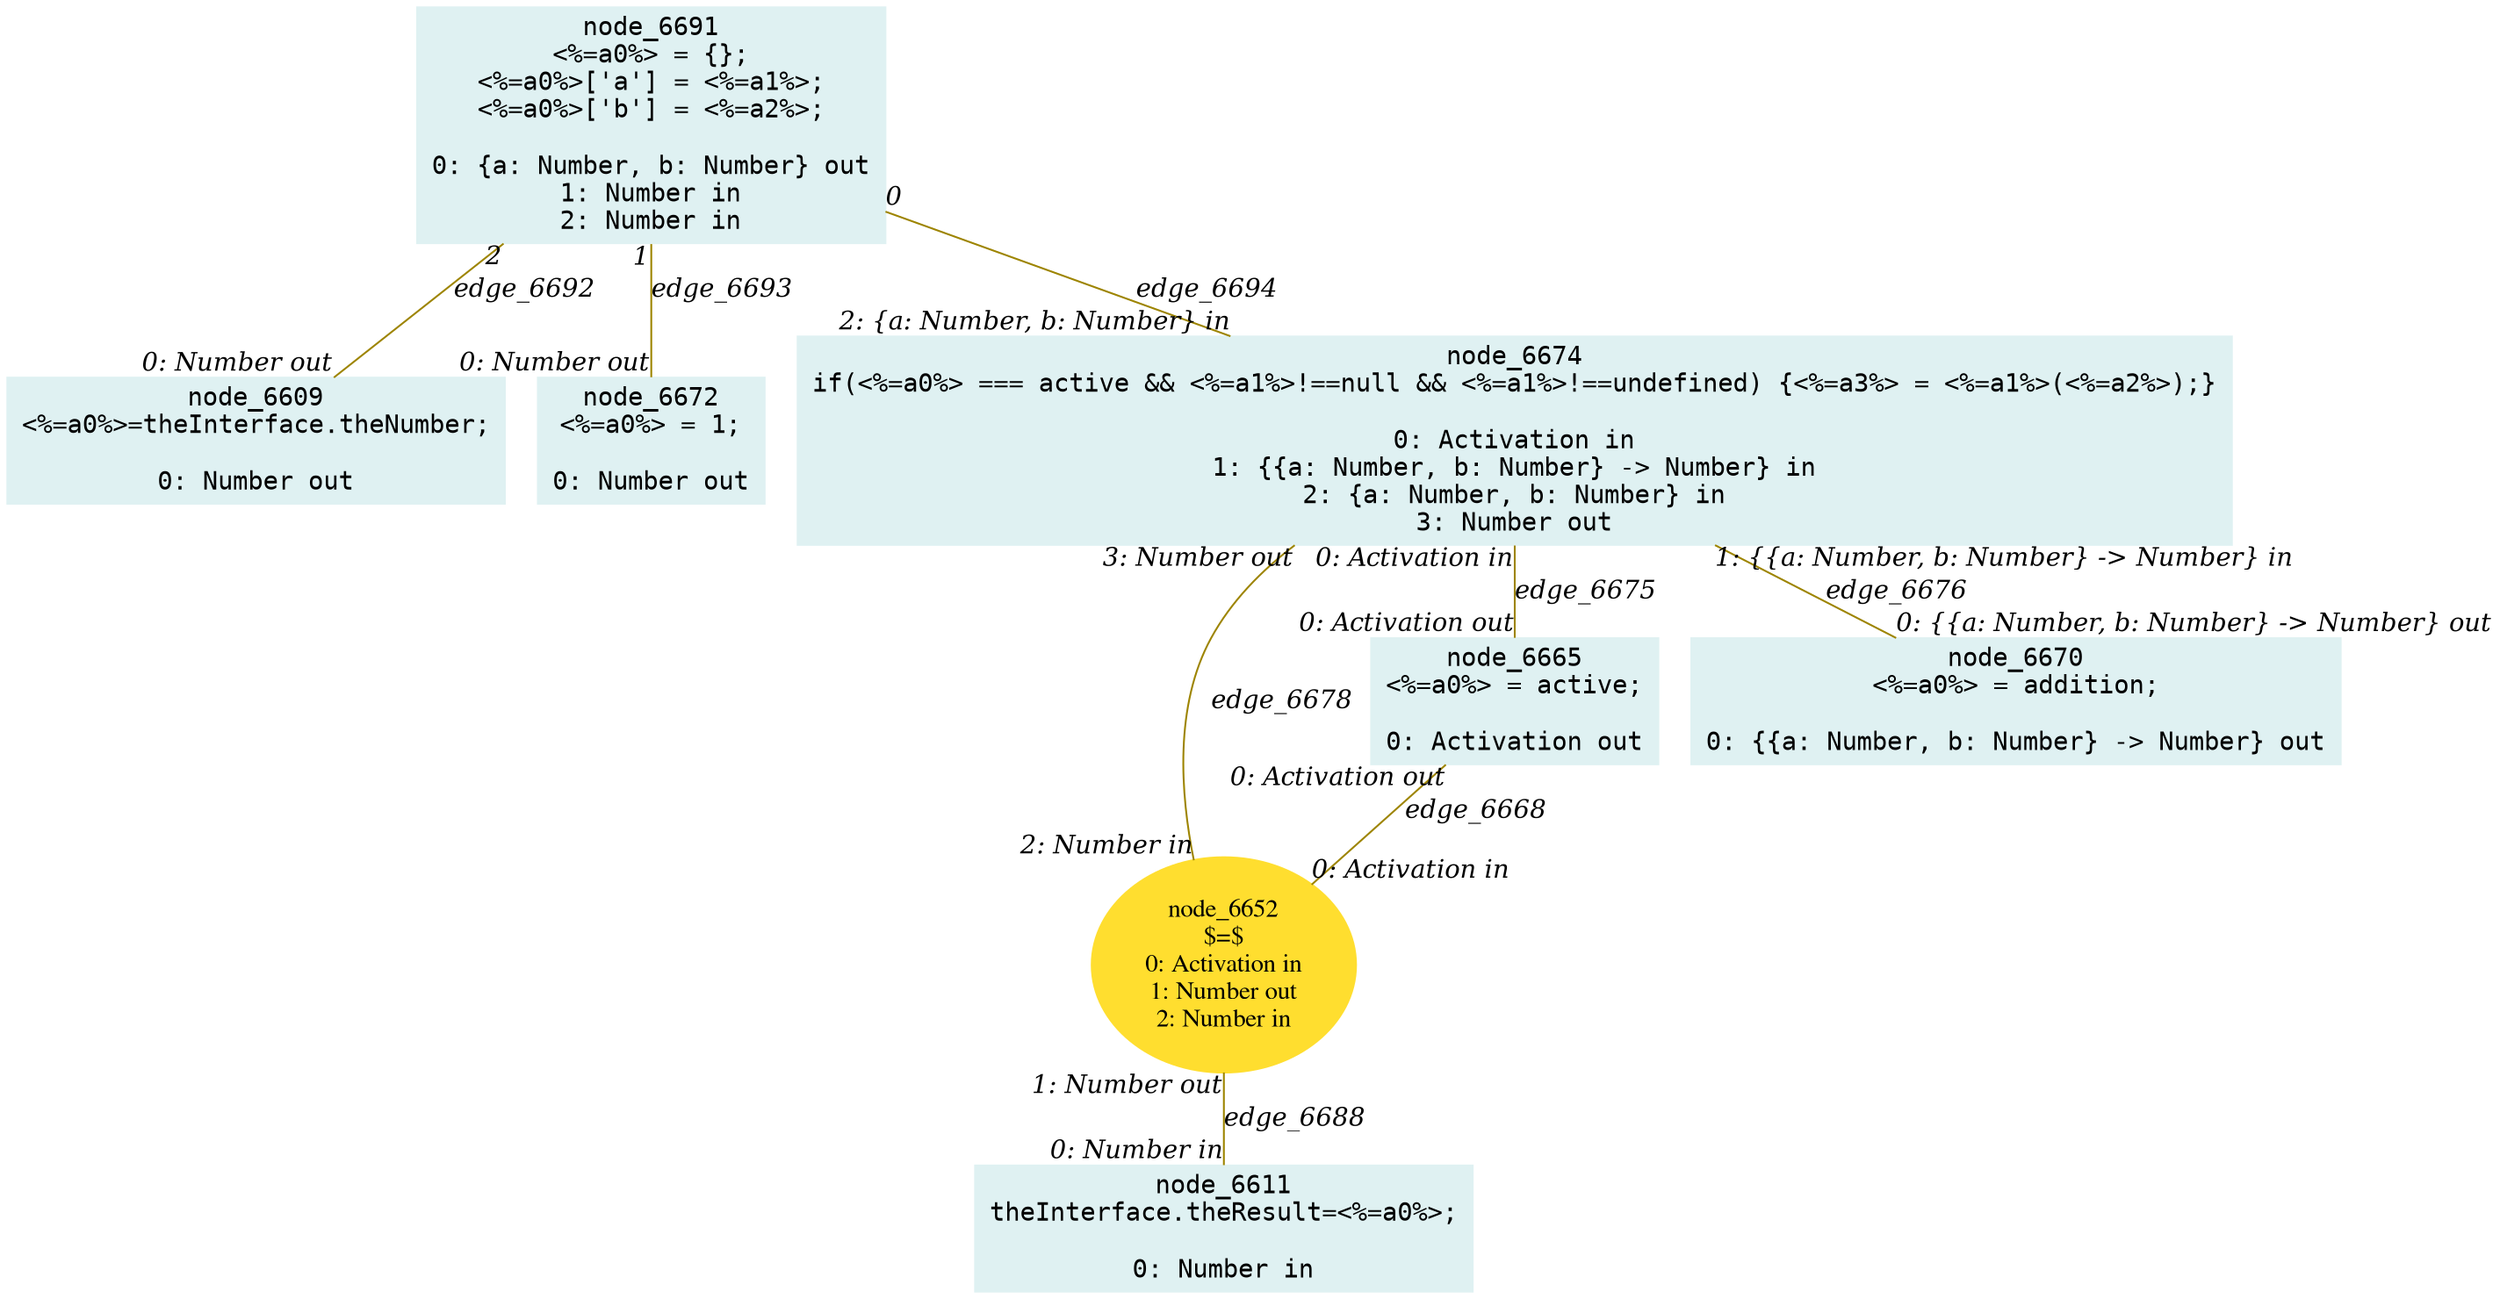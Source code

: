digraph g{node_6609 [shape="box", style="filled", color="#dff1f2", fontname="Courier", label="node_6609
<%=a0%>=theInterface.theNumber;

0: Number out" ]
node_6611 [shape="box", style="filled", color="#dff1f2", fontname="Courier", label="node_6611
theInterface.theResult=<%=a0%>;

0: Number in" ]
node_6652 [shape="ellipse", style="filled", color="#ffde2f", fontname="Times", label="node_6652
$=$
0: Activation in
1: Number out
2: Number in" ]
node_6665 [shape="box", style="filled", color="#dff1f2", fontname="Courier", label="node_6665
<%=a0%> = active;

0: Activation out" ]
node_6670 [shape="box", style="filled", color="#dff1f2", fontname="Courier", label="node_6670
<%=a0%> = addition;

0: {{a: Number, b: Number} -> Number} out" ]
node_6672 [shape="box", style="filled", color="#dff1f2", fontname="Courier", label="node_6672
<%=a0%> = 1;

0: Number out" ]
node_6674 [shape="box", style="filled", color="#dff1f2", fontname="Courier", label="node_6674
if(<%=a0%> === active && <%=a1%>!==null && <%=a1%>!==undefined) {<%=a3%> = <%=a1%>(<%=a2%>);}

0: Activation in
1: {{a: Number, b: Number} -> Number} in
2: {a: Number, b: Number} in
3: Number out" ]
node_6691 [shape="box", style="filled", color="#dff1f2", fontname="Courier", label="node_6691
<%=a0%> = {};
<%=a0%>['a'] = <%=a1%>;
<%=a0%>['b'] = <%=a2%>;

0: {a: Number, b: Number} out
1: Number in
2: Number in" ]
node_6665 -> node_6652 [dir=none, arrowHead=none, fontname="Times-Italic", arrowsize=1, color="#9d8400", label="edge_6668",  headlabel="0: Activation in", taillabel="0: Activation out" ]
node_6674 -> node_6665 [dir=none, arrowHead=none, fontname="Times-Italic", arrowsize=1, color="#9d8400", label="edge_6675",  headlabel="0: Activation out", taillabel="0: Activation in" ]
node_6674 -> node_6670 [dir=none, arrowHead=none, fontname="Times-Italic", arrowsize=1, color="#9d8400", label="edge_6676",  headlabel="0: {{a: Number, b: Number} -> Number} out", taillabel="1: {{a: Number, b: Number} -> Number} in" ]
node_6674 -> node_6652 [dir=none, arrowHead=none, fontname="Times-Italic", arrowsize=1, color="#9d8400", label="edge_6678",  headlabel="2: Number in", taillabel="3: Number out" ]
node_6652 -> node_6611 [dir=none, arrowHead=none, fontname="Times-Italic", arrowsize=1, color="#9d8400", label="edge_6688",  headlabel="0: Number in", taillabel="1: Number out" ]
node_6691 -> node_6609 [dir=none, arrowHead=none, fontname="Times-Italic", arrowsize=1, color="#9d8400", label="edge_6692",  headlabel="0: Number out", taillabel="2" ]
node_6691 -> node_6672 [dir=none, arrowHead=none, fontname="Times-Italic", arrowsize=1, color="#9d8400", label="edge_6693",  headlabel="0: Number out", taillabel="1" ]
node_6691 -> node_6674 [dir=none, arrowHead=none, fontname="Times-Italic", arrowsize=1, color="#9d8400", label="edge_6694",  headlabel="2: {a: Number, b: Number} in", taillabel="0" ]
}
